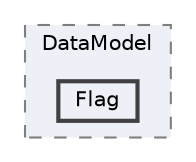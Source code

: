 digraph "C:/Users/むずでょ/Documents/Unity Projects/RMU-1-00-00-Research-Project/Assets/RPGMaker/Codebase/CoreSystem/Knowledge/DataModel/Flag"
{
 // LATEX_PDF_SIZE
  bgcolor="transparent";
  edge [fontname=Helvetica,fontsize=10,labelfontname=Helvetica,labelfontsize=10];
  node [fontname=Helvetica,fontsize=10,shape=box,height=0.2,width=0.4];
  compound=true
  subgraph clusterdir_11a29837dc7311d87c068573f70a77bc {
    graph [ bgcolor="#edf0f7", pencolor="grey50", label="DataModel", fontname=Helvetica,fontsize=10 style="filled,dashed", URL="dir_11a29837dc7311d87c068573f70a77bc.html",tooltip=""]
  dir_a9ec76c007b0af3fdd651c86f0ce8c63 [label="Flag", fillcolor="#edf0f7", color="grey25", style="filled,bold", URL="dir_a9ec76c007b0af3fdd651c86f0ce8c63.html",tooltip=""];
  }
}
